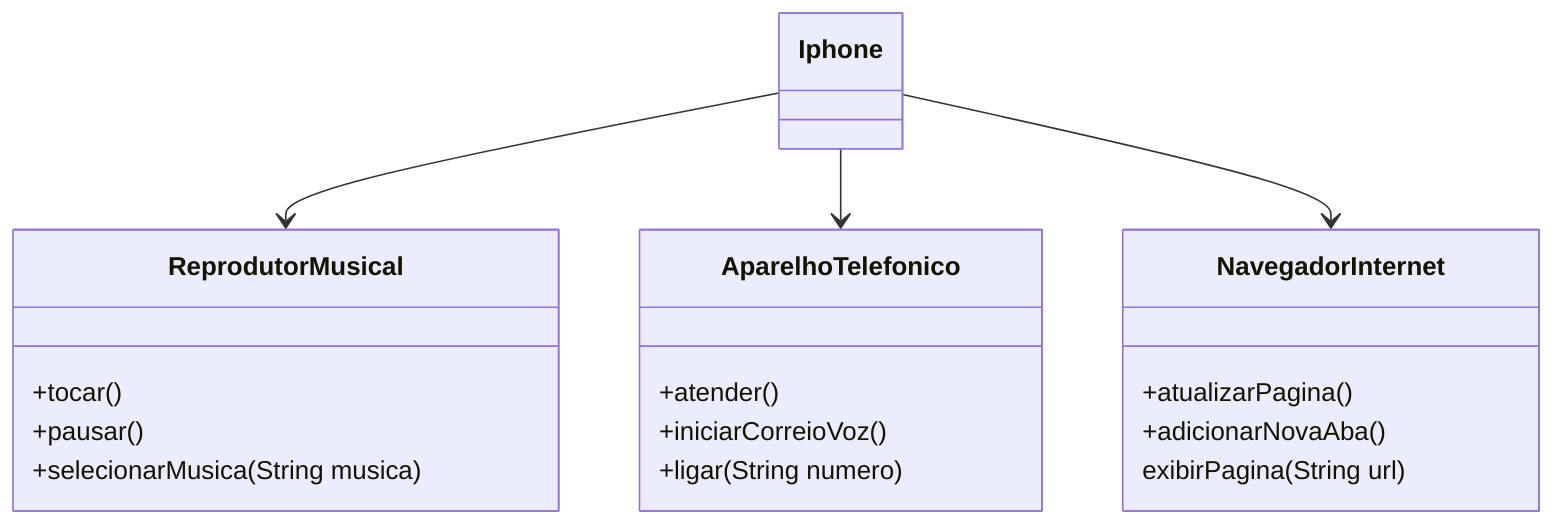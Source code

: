 classDiagram
    Iphone --> ReprodutorMusical
    Iphone --> AparelhoTelefonico
    Iphone --> NavegadorInternet
   
    class ReprodutorMusical{
      +tocar()
      +pausar()
      +selecionarMusica(String musica)
    }
    class AparelhoTelefonico{
      +atender()
      +iniciarCorreioVoz()
      +ligar(String numero)
    }
    class NavegadorInternet{
      +atualizarPagina()
      +adicionarNovaAba()
      exibirPagina(String url)
    }